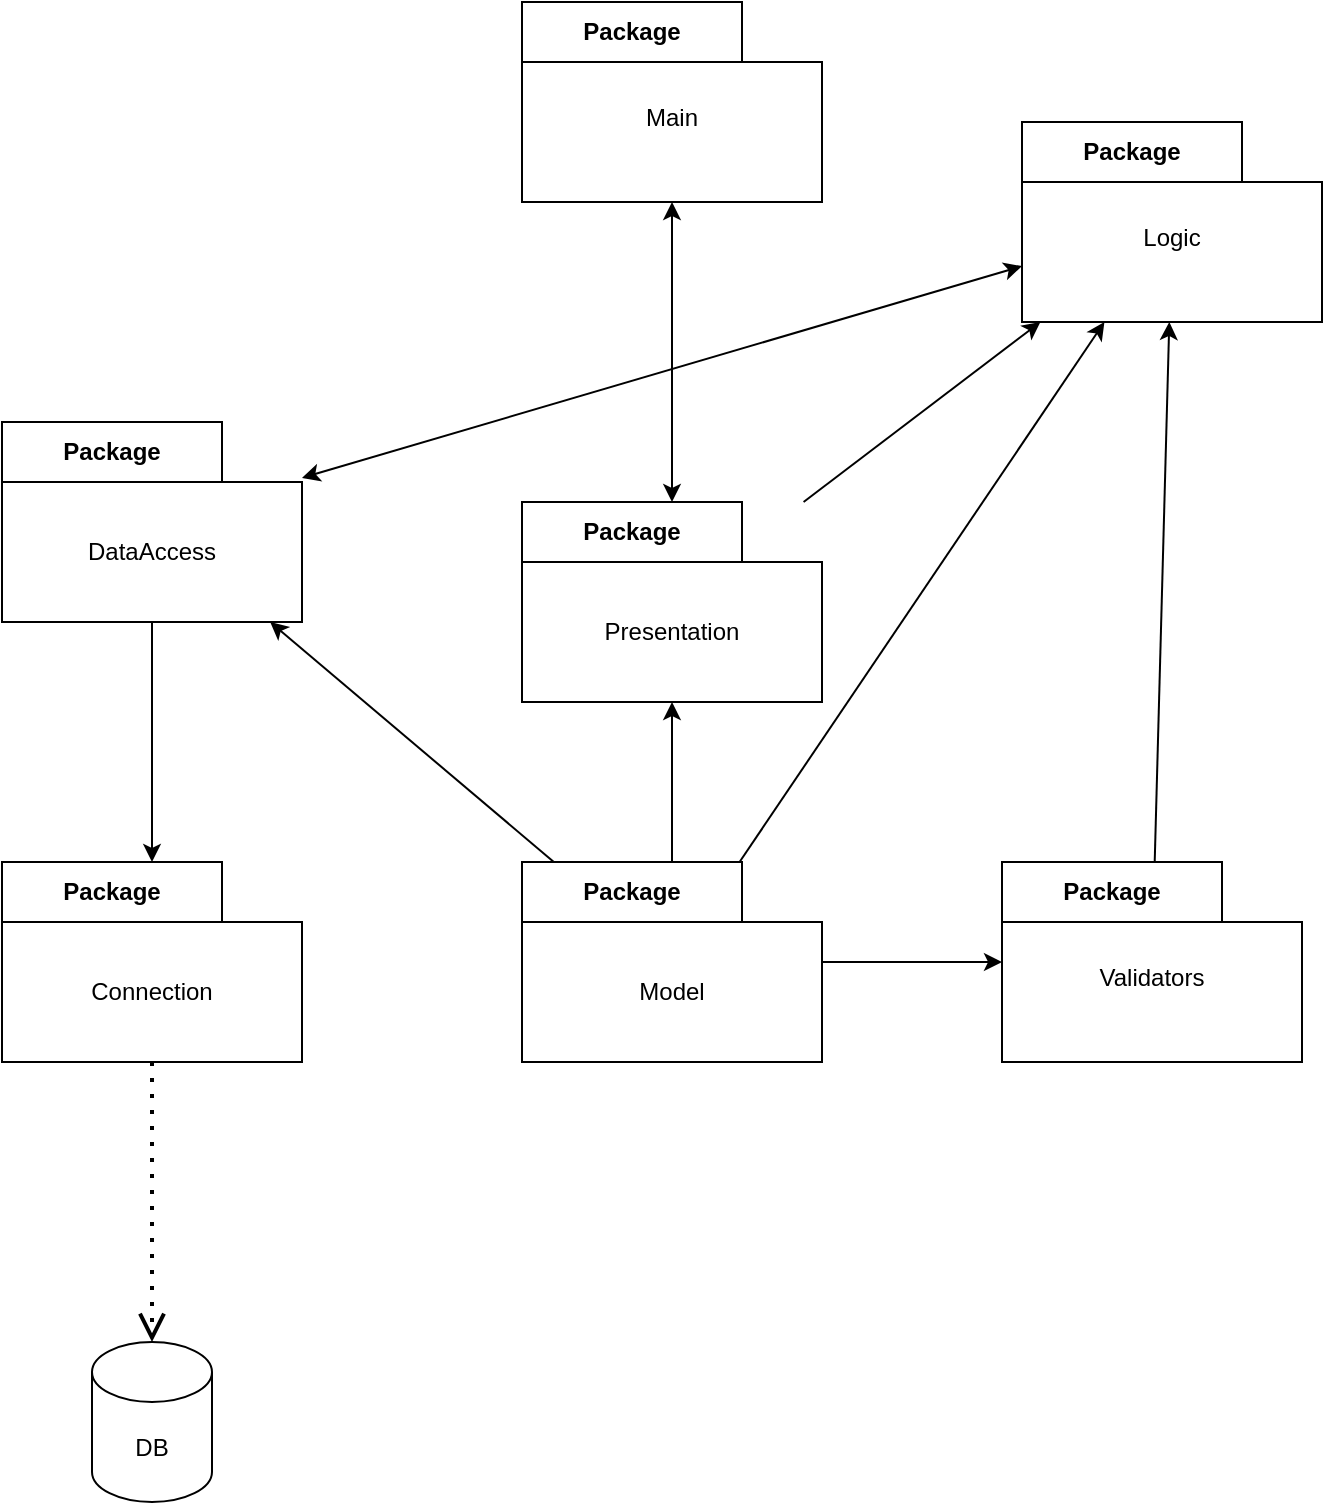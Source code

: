 <mxfile version="26.0.16">
  <diagram name="Page-1" id="JD7n8qFyjF1Ccig1W6Bh">
    <mxGraphModel dx="1434" dy="844" grid="1" gridSize="10" guides="1" tooltips="1" connect="1" arrows="1" fold="1" page="1" pageScale="1" pageWidth="850" pageHeight="1100" math="0" shadow="0">
      <root>
        <mxCell id="0" />
        <mxCell id="1" parent="0" />
        <mxCell id="6KPauGABci93UEvNpiDp-9" value="Package" style="shape=folder;fontStyle=1;tabWidth=110;tabHeight=30;tabPosition=left;html=1;boundedLbl=1;labelInHeader=1;container=1;collapsible=0;whiteSpace=wrap;" parent="1" vertex="1">
          <mxGeometry x="80" y="300" width="150" height="100" as="geometry" />
        </mxCell>
        <mxCell id="6KPauGABci93UEvNpiDp-10" value="&lt;div&gt;DataAccess&lt;/div&gt;" style="html=1;strokeColor=none;resizeWidth=1;resizeHeight=1;fillColor=none;part=1;connectable=0;allowArrows=0;deletable=0;whiteSpace=wrap;" parent="6KPauGABci93UEvNpiDp-9" vertex="1">
          <mxGeometry width="150" height="70" relative="1" as="geometry">
            <mxPoint y="30" as="offset" />
          </mxGeometry>
        </mxCell>
        <mxCell id="6KPauGABci93UEvNpiDp-12" value="Package" style="shape=folder;fontStyle=1;tabWidth=110;tabHeight=30;tabPosition=left;html=1;boundedLbl=1;labelInHeader=1;container=1;collapsible=0;whiteSpace=wrap;" parent="1" vertex="1">
          <mxGeometry x="340" y="520" width="150" height="100" as="geometry" />
        </mxCell>
        <mxCell id="6KPauGABci93UEvNpiDp-13" value="Model" style="html=1;strokeColor=none;resizeWidth=1;resizeHeight=1;fillColor=none;part=1;connectable=0;allowArrows=0;deletable=0;whiteSpace=wrap;" parent="6KPauGABci93UEvNpiDp-12" vertex="1">
          <mxGeometry width="150" height="70" relative="1" as="geometry">
            <mxPoint y="30" as="offset" />
          </mxGeometry>
        </mxCell>
        <mxCell id="6KPauGABci93UEvNpiDp-14" value="DB" style="shape=cylinder3;whiteSpace=wrap;html=1;boundedLbl=1;backgroundOutline=1;size=15;" parent="1" vertex="1">
          <mxGeometry x="125" y="760" width="60" height="80" as="geometry" />
        </mxCell>
        <mxCell id="6KPauGABci93UEvNpiDp-17" value="" style="endArrow=open;dashed=1;html=1;dashPattern=1 3;strokeWidth=2;rounded=0;endFill=0;endSize=10;" parent="1" source="7MJY9Lo1yT0wz2p84eKt-1" target="6KPauGABci93UEvNpiDp-14" edge="1">
          <mxGeometry width="50" height="50" relative="1" as="geometry">
            <mxPoint x="510" y="340" as="sourcePoint" />
            <mxPoint x="560" y="290" as="targetPoint" />
            <Array as="points" />
          </mxGeometry>
        </mxCell>
        <mxCell id="7MJY9Lo1yT0wz2p84eKt-1" value="Package" style="shape=folder;fontStyle=1;tabWidth=110;tabHeight=30;tabPosition=left;html=1;boundedLbl=1;labelInHeader=1;container=1;collapsible=0;whiteSpace=wrap;" vertex="1" parent="1">
          <mxGeometry x="80" y="520" width="150" height="100" as="geometry" />
        </mxCell>
        <mxCell id="7MJY9Lo1yT0wz2p84eKt-2" value="Connection" style="html=1;strokeColor=none;resizeWidth=1;resizeHeight=1;fillColor=none;part=1;connectable=0;allowArrows=0;deletable=0;whiteSpace=wrap;" vertex="1" parent="7MJY9Lo1yT0wz2p84eKt-1">
          <mxGeometry width="150" height="70" relative="1" as="geometry">
            <mxPoint y="30" as="offset" />
          </mxGeometry>
        </mxCell>
        <mxCell id="7MJY9Lo1yT0wz2p84eKt-3" value="Package" style="shape=folder;fontStyle=1;tabWidth=110;tabHeight=30;tabPosition=left;html=1;boundedLbl=1;labelInHeader=1;container=1;collapsible=0;whiteSpace=wrap;" vertex="1" parent="1">
          <mxGeometry x="590" y="150" width="150" height="100" as="geometry" />
        </mxCell>
        <mxCell id="7MJY9Lo1yT0wz2p84eKt-4" value="Logic&lt;div&gt;&lt;br&gt;&lt;/div&gt;" style="html=1;strokeColor=none;resizeWidth=1;resizeHeight=1;fillColor=none;part=1;connectable=0;allowArrows=0;deletable=0;whiteSpace=wrap;" vertex="1" parent="7MJY9Lo1yT0wz2p84eKt-3">
          <mxGeometry width="150" height="70" relative="1" as="geometry">
            <mxPoint y="30" as="offset" />
          </mxGeometry>
        </mxCell>
        <mxCell id="7MJY9Lo1yT0wz2p84eKt-6" value="Package" style="shape=folder;fontStyle=1;tabWidth=110;tabHeight=30;tabPosition=left;html=1;boundedLbl=1;labelInHeader=1;container=1;collapsible=0;whiteSpace=wrap;" vertex="1" parent="1">
          <mxGeometry x="580" y="520" width="150" height="100" as="geometry" />
        </mxCell>
        <mxCell id="7MJY9Lo1yT0wz2p84eKt-7" value="Validators&lt;div&gt;&lt;br&gt;&lt;/div&gt;" style="html=1;strokeColor=none;resizeWidth=1;resizeHeight=1;fillColor=none;part=1;connectable=0;allowArrows=0;deletable=0;whiteSpace=wrap;" vertex="1" parent="7MJY9Lo1yT0wz2p84eKt-6">
          <mxGeometry width="150" height="70" relative="1" as="geometry">
            <mxPoint y="30" as="offset" />
          </mxGeometry>
        </mxCell>
        <mxCell id="7MJY9Lo1yT0wz2p84eKt-13" value="" style="endArrow=classic;html=1;rounded=0;" edge="1" parent="1" source="6KPauGABci93UEvNpiDp-12" target="6KPauGABci93UEvNpiDp-9">
          <mxGeometry width="50" height="50" relative="1" as="geometry">
            <mxPoint x="300" y="540" as="sourcePoint" />
            <mxPoint x="350" y="490" as="targetPoint" />
          </mxGeometry>
        </mxCell>
        <mxCell id="7MJY9Lo1yT0wz2p84eKt-15" value="" style="endArrow=classic;html=1;rounded=0;" edge="1" parent="1" source="6KPauGABci93UEvNpiDp-12" target="7MJY9Lo1yT0wz2p84eKt-3">
          <mxGeometry width="50" height="50" relative="1" as="geometry">
            <mxPoint x="540" y="560" as="sourcePoint" />
            <mxPoint x="590" y="510" as="targetPoint" />
          </mxGeometry>
        </mxCell>
        <mxCell id="7MJY9Lo1yT0wz2p84eKt-17" value="" style="endArrow=classic;html=1;rounded=0;" edge="1" parent="1" source="6KPauGABci93UEvNpiDp-12" target="7MJY9Lo1yT0wz2p84eKt-6">
          <mxGeometry width="50" height="50" relative="1" as="geometry">
            <mxPoint x="540" y="610" as="sourcePoint" />
            <mxPoint x="590" y="560" as="targetPoint" />
          </mxGeometry>
        </mxCell>
        <mxCell id="7MJY9Lo1yT0wz2p84eKt-18" value="" style="endArrow=classic;html=1;rounded=0;" edge="1" parent="1" source="7MJY9Lo1yT0wz2p84eKt-6" target="7MJY9Lo1yT0wz2p84eKt-3">
          <mxGeometry width="50" height="50" relative="1" as="geometry">
            <mxPoint x="640" y="510" as="sourcePoint" />
            <mxPoint x="690" y="460" as="targetPoint" />
          </mxGeometry>
        </mxCell>
        <mxCell id="7MJY9Lo1yT0wz2p84eKt-19" value="Package" style="shape=folder;fontStyle=1;tabWidth=110;tabHeight=30;tabPosition=left;html=1;boundedLbl=1;labelInHeader=1;container=1;collapsible=0;whiteSpace=wrap;" vertex="1" parent="1">
          <mxGeometry x="340" y="340" width="150" height="100" as="geometry" />
        </mxCell>
        <mxCell id="7MJY9Lo1yT0wz2p84eKt-20" value="&lt;div&gt;Presentation&lt;/div&gt;" style="html=1;strokeColor=none;resizeWidth=1;resizeHeight=1;fillColor=none;part=1;connectable=0;allowArrows=0;deletable=0;whiteSpace=wrap;" vertex="1" parent="7MJY9Lo1yT0wz2p84eKt-19">
          <mxGeometry width="150" height="70" relative="1" as="geometry">
            <mxPoint y="30" as="offset" />
          </mxGeometry>
        </mxCell>
        <mxCell id="7MJY9Lo1yT0wz2p84eKt-21" value="" style="endArrow=classic;html=1;rounded=0;" edge="1" parent="1" source="7MJY9Lo1yT0wz2p84eKt-19" target="7MJY9Lo1yT0wz2p84eKt-3">
          <mxGeometry width="50" height="50" relative="1" as="geometry">
            <mxPoint x="490" y="322" as="sourcePoint" />
            <mxPoint x="810" y="310" as="targetPoint" />
          </mxGeometry>
        </mxCell>
        <mxCell id="7MJY9Lo1yT0wz2p84eKt-22" value="" style="endArrow=classic;html=1;rounded=0;" edge="1" parent="1" source="6KPauGABci93UEvNpiDp-12" target="7MJY9Lo1yT0wz2p84eKt-19">
          <mxGeometry width="50" height="50" relative="1" as="geometry">
            <mxPoint x="805" y="580" as="sourcePoint" />
            <mxPoint x="760" y="520" as="targetPoint" />
          </mxGeometry>
        </mxCell>
        <mxCell id="7MJY9Lo1yT0wz2p84eKt-27" value="Package" style="shape=folder;fontStyle=1;tabWidth=110;tabHeight=30;tabPosition=left;html=1;boundedLbl=1;labelInHeader=1;container=1;collapsible=0;whiteSpace=wrap;" vertex="1" parent="1">
          <mxGeometry x="340" y="90" width="150" height="100" as="geometry" />
        </mxCell>
        <mxCell id="7MJY9Lo1yT0wz2p84eKt-28" value="&lt;div&gt;Main&lt;/div&gt;&lt;div&gt;&lt;br&gt;&lt;/div&gt;" style="html=1;strokeColor=none;resizeWidth=1;resizeHeight=1;fillColor=none;part=1;connectable=0;allowArrows=0;deletable=0;whiteSpace=wrap;" vertex="1" parent="7MJY9Lo1yT0wz2p84eKt-27">
          <mxGeometry width="150" height="70" relative="1" as="geometry">
            <mxPoint y="30" as="offset" />
          </mxGeometry>
        </mxCell>
        <mxCell id="7MJY9Lo1yT0wz2p84eKt-29" value="" style="endArrow=classic;startArrow=classic;html=1;rounded=0;" edge="1" parent="1" source="7MJY9Lo1yT0wz2p84eKt-27" target="7MJY9Lo1yT0wz2p84eKt-19">
          <mxGeometry width="50" height="50" relative="1" as="geometry">
            <mxPoint x="280" y="470" as="sourcePoint" />
            <mxPoint x="330" y="420" as="targetPoint" />
          </mxGeometry>
        </mxCell>
        <mxCell id="7MJY9Lo1yT0wz2p84eKt-30" value="" style="endArrow=classic;startArrow=classic;html=1;rounded=0;" edge="1" parent="1" source="6KPauGABci93UEvNpiDp-9" target="7MJY9Lo1yT0wz2p84eKt-3">
          <mxGeometry width="50" height="50" relative="1" as="geometry">
            <mxPoint x="360" y="260" as="sourcePoint" />
            <mxPoint x="410" y="210" as="targetPoint" />
          </mxGeometry>
        </mxCell>
        <mxCell id="7MJY9Lo1yT0wz2p84eKt-31" value="" style="endArrow=classic;html=1;rounded=0;" edge="1" parent="1" source="6KPauGABci93UEvNpiDp-9" target="7MJY9Lo1yT0wz2p84eKt-1">
          <mxGeometry width="50" height="50" relative="1" as="geometry">
            <mxPoint x="150" y="510" as="sourcePoint" />
            <mxPoint x="200" y="460" as="targetPoint" />
          </mxGeometry>
        </mxCell>
      </root>
    </mxGraphModel>
  </diagram>
</mxfile>
